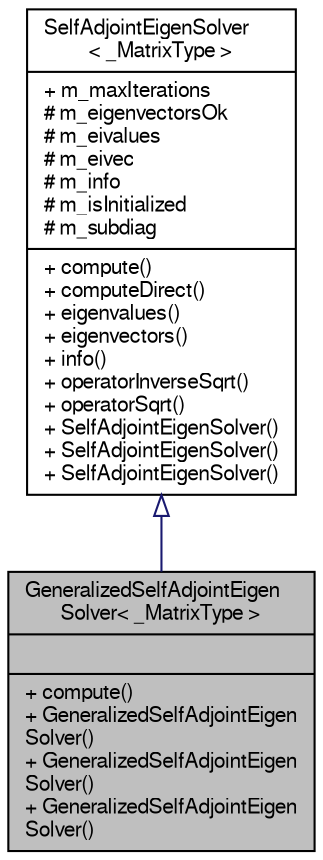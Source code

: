 digraph "GeneralizedSelfAdjointEigenSolver&lt; _MatrixType &gt;"
{
  edge [fontname="FreeSans",fontsize="10",labelfontname="FreeSans",labelfontsize="10"];
  node [fontname="FreeSans",fontsize="10",shape=record];
  Node1 [label="{GeneralizedSelfAdjointEigen\lSolver\< _MatrixType \>\n||+ compute()\l+ GeneralizedSelfAdjointEigen\lSolver()\l+ GeneralizedSelfAdjointEigen\lSolver()\l+ GeneralizedSelfAdjointEigen\lSolver()\l}",height=0.2,width=0.4,color="black", fillcolor="grey75", style="filled" fontcolor="black"];
  Node2 -> Node1 [dir="back",color="midnightblue",fontsize="10",style="solid",arrowtail="onormal",fontname="FreeSans"];
  Node2 [label="{SelfAdjointEigenSolver\l\< _MatrixType \>\n|+ m_maxIterations\l# m_eigenvectorsOk\l# m_eivalues\l# m_eivec\l# m_info\l# m_isInitialized\l# m_subdiag\l|+ compute()\l+ computeDirect()\l+ eigenvalues()\l+ eigenvectors()\l+ info()\l+ operatorInverseSqrt()\l+ operatorSqrt()\l+ SelfAdjointEigenSolver()\l+ SelfAdjointEigenSolver()\l+ SelfAdjointEigenSolver()\l}",height=0.2,width=0.4,color="black", fillcolor="white", style="filled",URL="$classEigen_1_1SelfAdjointEigenSolver.html",tooltip="Computes eigenvalues and eigenvectors of selfadjoint matrices. "];
}
